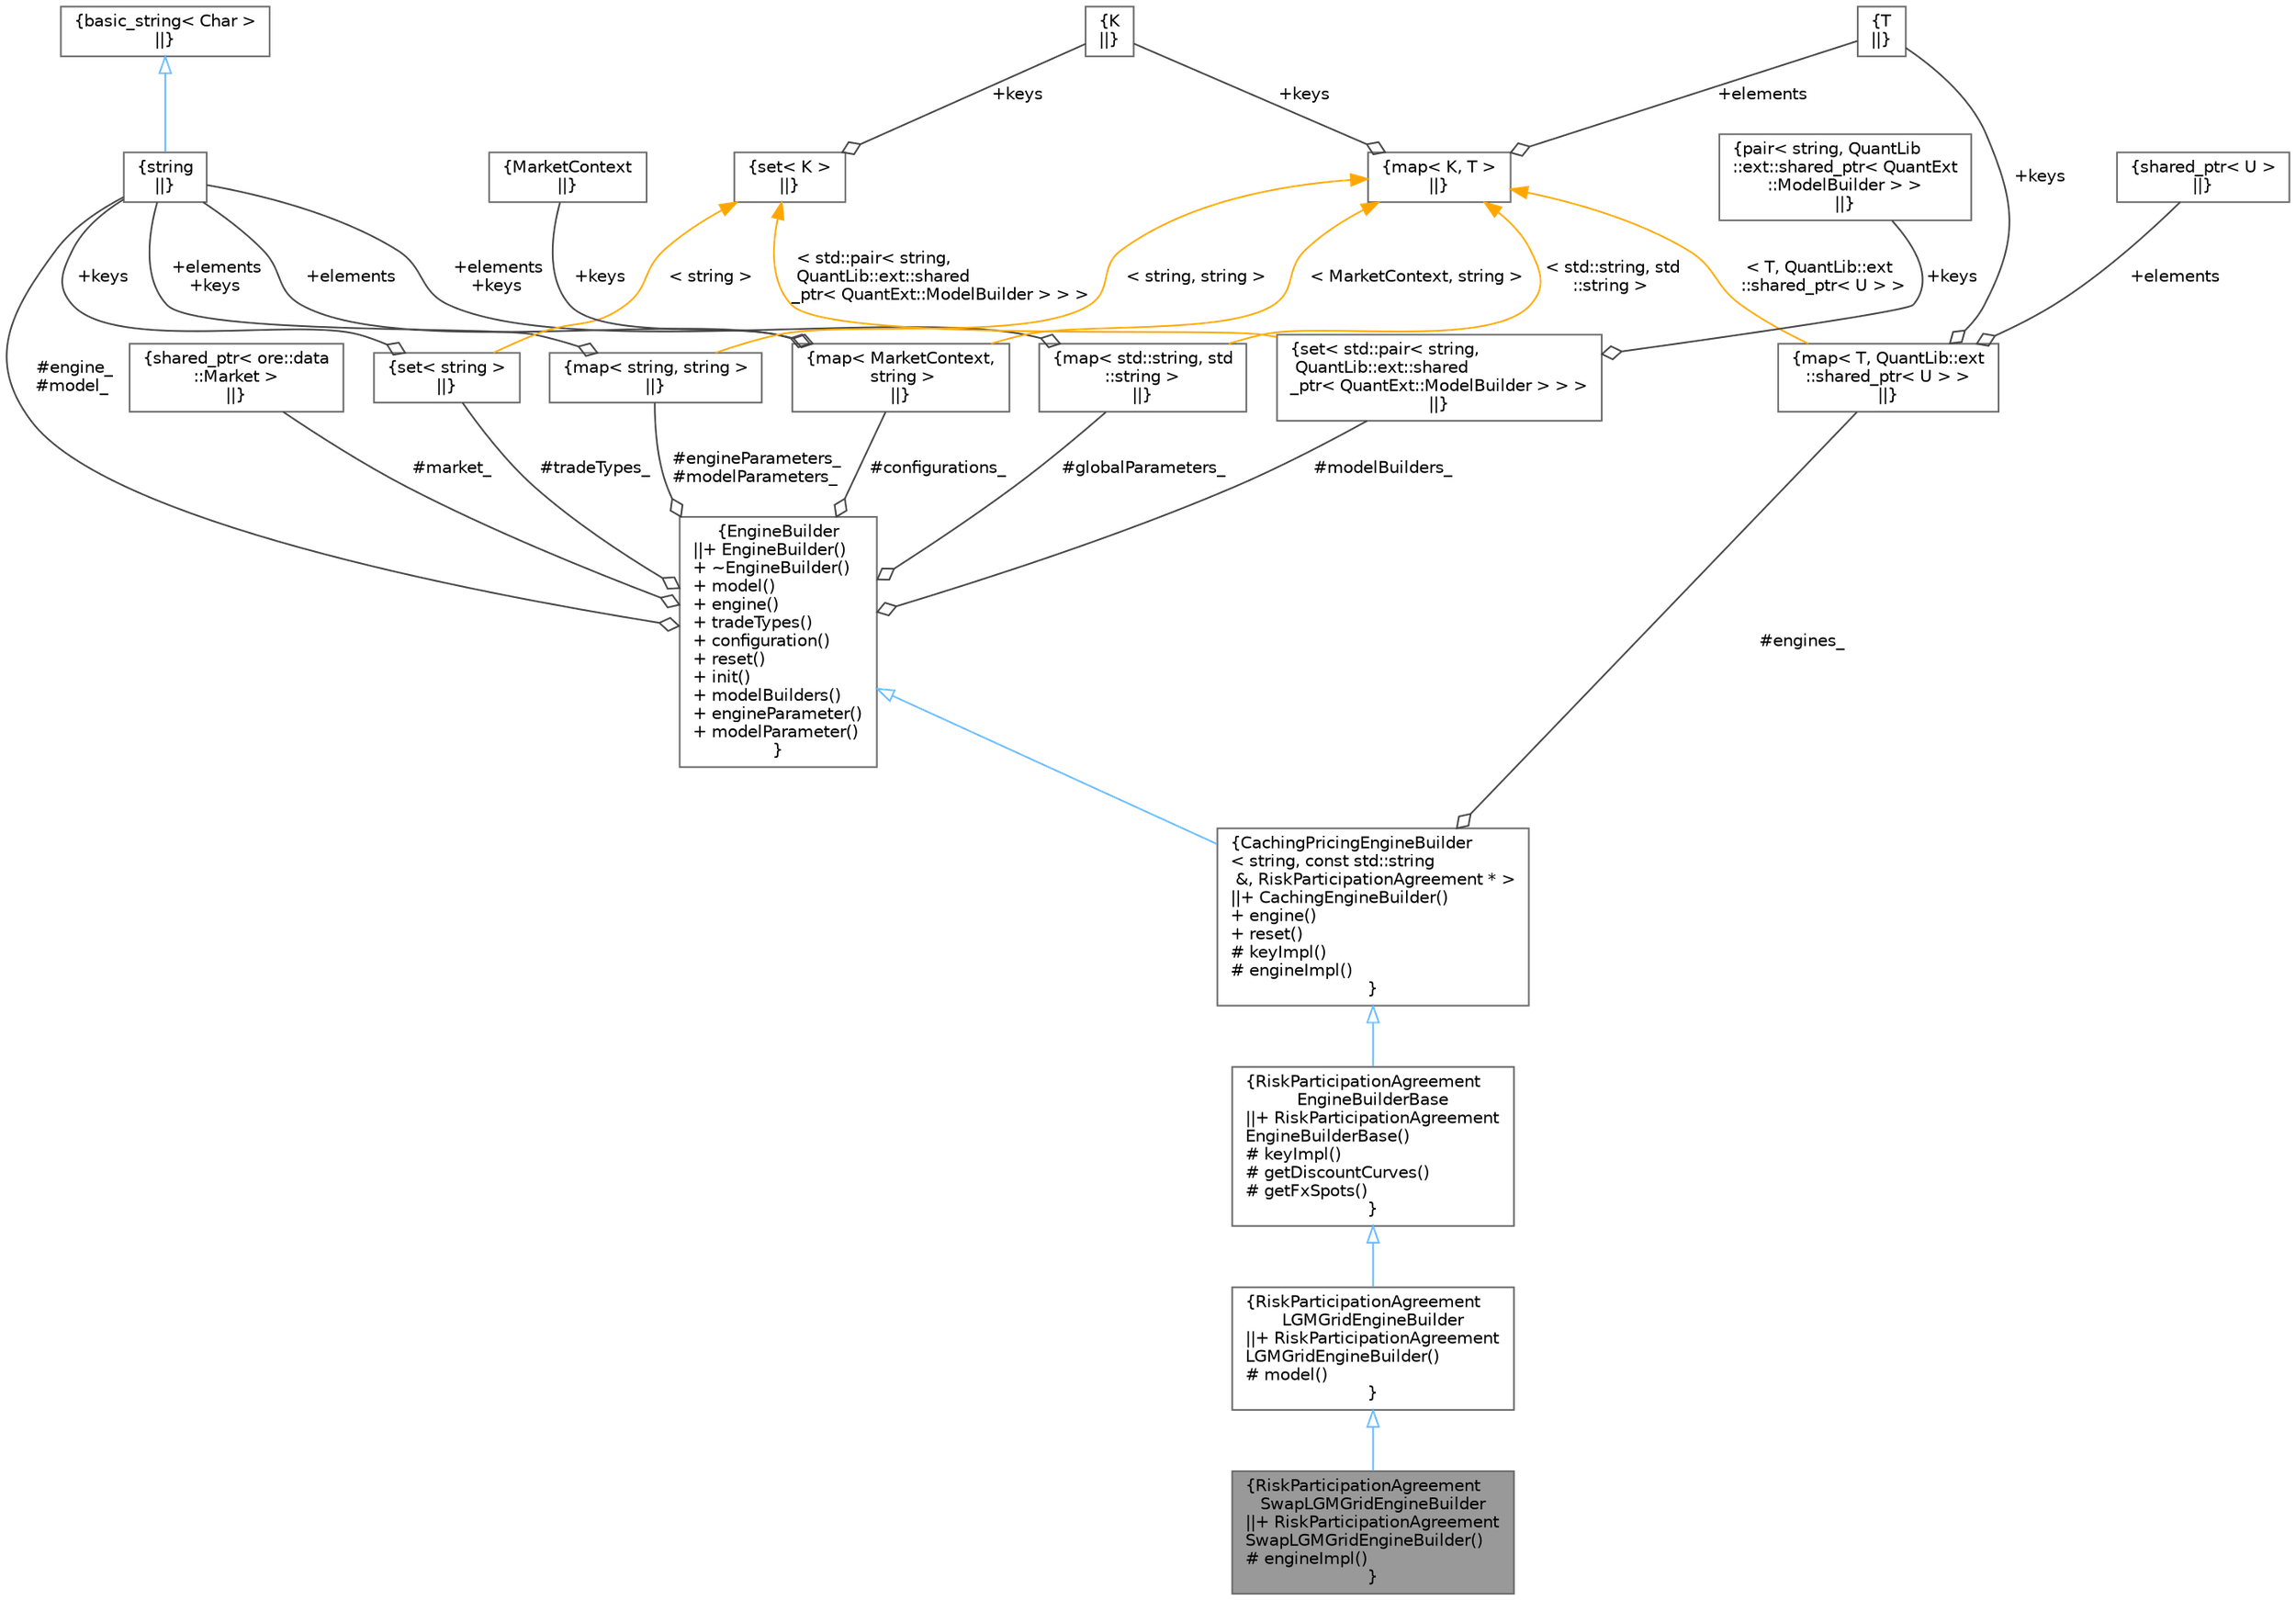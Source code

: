digraph "RiskParticipationAgreementSwapLGMGridEngineBuilder"
{
 // INTERACTIVE_SVG=YES
 // LATEX_PDF_SIZE
  bgcolor="transparent";
  edge [fontname=Helvetica,fontsize=10,labelfontname=Helvetica,labelfontsize=10];
  node [fontname=Helvetica,fontsize=10,shape=box,height=0.2,width=0.4];
  Node1 [label="{RiskParticipationAgreement\lSwapLGMGridEngineBuilder\n||+ RiskParticipationAgreement\lSwapLGMGridEngineBuilder()\l# engineImpl()\l}",height=0.2,width=0.4,color="gray40", fillcolor="grey60", style="filled", fontcolor="black",tooltip="RPA Numeric LGM engine builder for swap underlyings."];
  Node2 -> Node1 [dir="back",color="steelblue1",style="solid",arrowtail="onormal"];
  Node2 [label="{RiskParticipationAgreement\lLGMGridEngineBuilder\n||+ RiskParticipationAgreement\lLGMGridEngineBuilder()\l# model()\l}",height=0.2,width=0.4,color="gray40", fillcolor="white", style="filled",URL="$classore_1_1data_1_1_risk_participation_agreement_l_g_m_grid_engine_builder.html",tooltip="RPA Numeric LGM base builder."];
  Node3 -> Node2 [dir="back",color="steelblue1",style="solid",arrowtail="onormal"];
  Node3 [label="{RiskParticipationAgreement\lEngineBuilderBase\n||+ RiskParticipationAgreement\lEngineBuilderBase()\l# keyImpl()\l# getDiscountCurves()\l# getFxSpots()\l}",height=0.2,width=0.4,color="gray40", fillcolor="white", style="filled",URL="$classore_1_1data_1_1_risk_participation_agreement_engine_builder_base.html",tooltip="RPA base engine builder."];
  Node4 -> Node3 [dir="back",color="steelblue1",style="solid",arrowtail="onormal"];
  Node4 [label="{CachingPricingEngineBuilder\l\< string, const std::string\l &, RiskParticipationAgreement * \>\n||+ CachingEngineBuilder()\l+ engine()\l+ reset()\l# keyImpl()\l# engineImpl()\l}",height=0.2,width=0.4,color="gray40", fillcolor="white", style="filled",URL="$classore_1_1data_1_1_caching_engine_builder.html",tooltip="Abstract template EngineBuilder class that can cache engines and coupon pricers."];
  Node5 -> Node4 [dir="back",color="steelblue1",style="solid",arrowtail="onormal"];
  Node5 [label="{EngineBuilder\n||+ EngineBuilder()\l+ ~EngineBuilder()\l+ model()\l+ engine()\l+ tradeTypes()\l+ configuration()\l+ reset()\l+ init()\l+ modelBuilders()\l+ engineParameter()\l+ modelParameter()\l}",height=0.2,width=0.4,color="gray40", fillcolor="white", style="filled",URL="$classore_1_1data_1_1_engine_builder.html",tooltip="Base PricingEngine Builder class for a specific model and engine."];
  Node6 -> Node5 [color="grey25",style="solid",label=" #engine_\n#model_" ,arrowhead="odiamond"];
  Node6 [label="{string\n||}",height=0.2,width=0.4,color="gray40", fillcolor="white", style="filled",tooltip=" "];
  Node7 -> Node6 [dir="back",color="steelblue1",style="solid",arrowtail="onormal"];
  Node7 [label="{basic_string\< Char \>\n||}",height=0.2,width=0.4,color="gray40", fillcolor="white", style="filled",tooltip=" "];
  Node8 -> Node5 [color="grey25",style="solid",label=" #tradeTypes_" ,arrowhead="odiamond"];
  Node8 [label="{set\< string \>\n||}",height=0.2,width=0.4,color="gray40", fillcolor="white", style="filled",tooltip=" "];
  Node6 -> Node8 [color="grey25",style="solid",label=" +keys" ,arrowhead="odiamond"];
  Node9 -> Node8 [dir="back",color="orange",style="solid",label=" \< string \>" ];
  Node9 [label="{set\< K \>\n||}",height=0.2,width=0.4,color="gray40", fillcolor="white", style="filled",tooltip=" "];
  Node10 -> Node9 [color="grey25",style="solid",label=" +keys" ,arrowhead="odiamond"];
  Node10 [label="{K\n||}",height=0.2,width=0.4,color="gray40", fillcolor="white", style="filled",tooltip=" "];
  Node11 -> Node5 [color="grey25",style="solid",label=" #market_" ,arrowhead="odiamond"];
  Node11 [label="{shared_ptr\< ore::data\l::Market \>\n||}",height=0.2,width=0.4,color="gray40", fillcolor="white", style="filled",tooltip=" "];
  Node12 -> Node5 [color="grey25",style="solid",label=" #configurations_" ,arrowhead="odiamond"];
  Node12 [label="{map\< MarketContext,\l string \>\n||}",height=0.2,width=0.4,color="gray40", fillcolor="white", style="filled",tooltip=" "];
  Node13 -> Node12 [color="grey25",style="solid",label=" +keys" ,arrowhead="odiamond"];
  Node13 [label="{MarketContext\n||}",height=0.2,width=0.4,color="gray40", fillcolor="white", style="filled",tooltip=" "];
  Node6 -> Node12 [color="grey25",style="solid",label=" +elements" ,arrowhead="odiamond"];
  Node14 -> Node12 [dir="back",color="orange",style="solid",label=" \< MarketContext, string \>" ];
  Node14 [label="{map\< K, T \>\n||}",height=0.2,width=0.4,color="gray40", fillcolor="white", style="filled",tooltip=" "];
  Node10 -> Node14 [color="grey25",style="solid",label=" +keys" ,arrowhead="odiamond"];
  Node15 -> Node14 [color="grey25",style="solid",label=" +elements" ,arrowhead="odiamond"];
  Node15 [label="{T\n||}",height=0.2,width=0.4,color="gray40", fillcolor="white", style="filled",tooltip=" "];
  Node16 -> Node5 [color="grey25",style="solid",label=" #engineParameters_\n#modelParameters_" ,arrowhead="odiamond"];
  Node16 [label="{map\< string, string \>\n||}",height=0.2,width=0.4,color="gray40", fillcolor="white", style="filled",tooltip=" "];
  Node6 -> Node16 [color="grey25",style="solid",label=" +elements\n+keys" ,arrowhead="odiamond"];
  Node14 -> Node16 [dir="back",color="orange",style="solid",label=" \< string, string \>" ];
  Node17 -> Node5 [color="grey25",style="solid",label=" #globalParameters_" ,arrowhead="odiamond"];
  Node17 [label="{map\< std::string, std\l::string \>\n||}",height=0.2,width=0.4,color="gray40", fillcolor="white", style="filled",tooltip=" "];
  Node6 -> Node17 [color="grey25",style="solid",label=" +elements\n+keys" ,arrowhead="odiamond"];
  Node14 -> Node17 [dir="back",color="orange",style="solid",label=" \< std::string, std\l::string \>" ];
  Node18 -> Node5 [color="grey25",style="solid",label=" #modelBuilders_" ,arrowhead="odiamond"];
  Node18 [label="{set\< std::pair\< string,\l QuantLib::ext::shared\l_ptr\< QuantExt::ModelBuilder \> \> \>\n||}",height=0.2,width=0.4,color="gray40", fillcolor="white", style="filled",tooltip=" "];
  Node19 -> Node18 [color="grey25",style="solid",label=" +keys" ,arrowhead="odiamond"];
  Node19 [label="{pair\< string, QuantLib\l::ext::shared_ptr\< QuantExt\l::ModelBuilder \> \>\n||}",height=0.2,width=0.4,color="gray40", fillcolor="white", style="filled",tooltip=" "];
  Node9 -> Node18 [dir="back",color="orange",style="solid",label=" \< std::pair\< string,\l QuantLib::ext::shared\l_ptr\< QuantExt::ModelBuilder \> \> \>" ];
  Node20 -> Node4 [color="grey25",style="solid",label=" #engines_" ,arrowhead="odiamond"];
  Node20 [label="{map\< T, QuantLib::ext\l::shared_ptr\< U \> \>\n||}",height=0.2,width=0.4,color="gray40", fillcolor="white", style="filled",tooltip=" "];
  Node15 -> Node20 [color="grey25",style="solid",label=" +keys" ,arrowhead="odiamond"];
  Node21 -> Node20 [color="grey25",style="solid",label=" +elements" ,arrowhead="odiamond"];
  Node21 [label="{shared_ptr\< U \>\n||}",height=0.2,width=0.4,color="gray40", fillcolor="white", style="filled",tooltip=" "];
  Node14 -> Node20 [dir="back",color="orange",style="solid",label=" \< T, QuantLib::ext\l::shared_ptr\< U \> \>" ];
}
